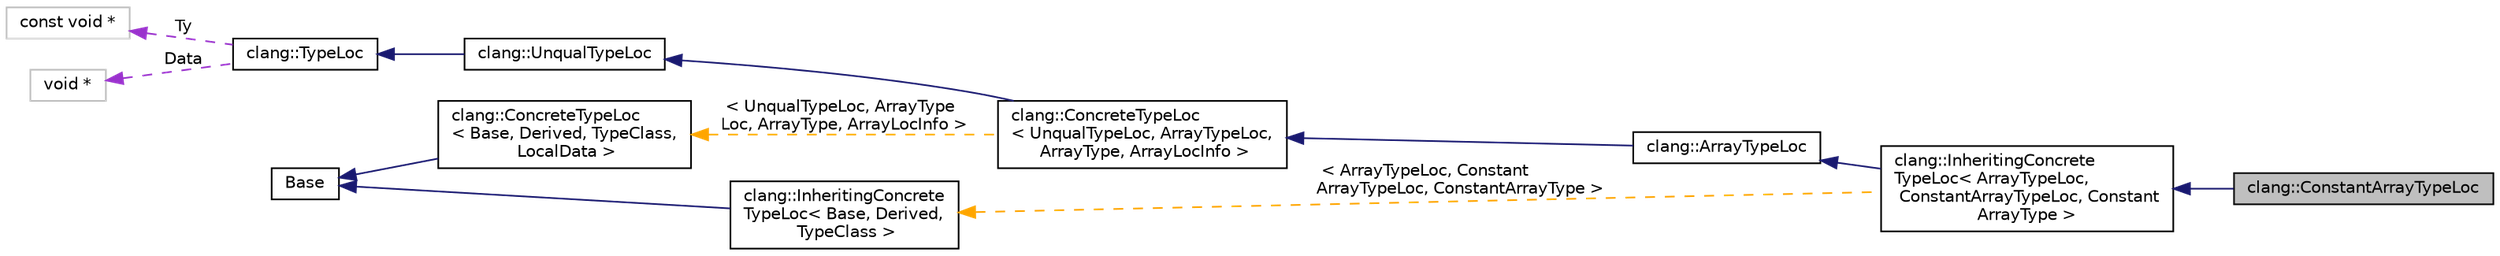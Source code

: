 digraph "clang::ConstantArrayTypeLoc"
{
 // LATEX_PDF_SIZE
  bgcolor="transparent";
  edge [fontname="Helvetica",fontsize="10",labelfontname="Helvetica",labelfontsize="10"];
  node [fontname="Helvetica",fontsize="10",shape=record];
  rankdir="LR";
  Node1 [label="clang::ConstantArrayTypeLoc",height=0.2,width=0.4,color="black", fillcolor="grey75", style="filled", fontcolor="black",tooltip=" "];
  Node2 -> Node1 [dir="back",color="midnightblue",fontsize="10",style="solid",fontname="Helvetica"];
  Node2 [label="clang::InheritingConcrete\lTypeLoc\< ArrayTypeLoc,\l ConstantArrayTypeLoc, Constant\lArrayType \>",height=0.2,width=0.4,color="black",URL="$classclang_1_1InheritingConcreteTypeLoc.html",tooltip=" "];
  Node3 -> Node2 [dir="back",color="midnightblue",fontsize="10",style="solid",fontname="Helvetica"];
  Node3 [label="clang::ArrayTypeLoc",height=0.2,width=0.4,color="black",URL="$classclang_1_1ArrayTypeLoc.html",tooltip="Wrapper for source info for arrays."];
  Node4 -> Node3 [dir="back",color="midnightblue",fontsize="10",style="solid",fontname="Helvetica"];
  Node4 [label="clang::ConcreteTypeLoc\l\< UnqualTypeLoc, ArrayTypeLoc,\l ArrayType, ArrayLocInfo \>",height=0.2,width=0.4,color="black",URL="$classclang_1_1ConcreteTypeLoc.html",tooltip=" "];
  Node5 -> Node4 [dir="back",color="midnightblue",fontsize="10",style="solid",fontname="Helvetica"];
  Node5 [label="clang::UnqualTypeLoc",height=0.2,width=0.4,color="black",URL="$classclang_1_1UnqualTypeLoc.html",tooltip="Wrapper of type source information for a type with no direct qualifiers."];
  Node6 -> Node5 [dir="back",color="midnightblue",fontsize="10",style="solid",fontname="Helvetica"];
  Node6 [label="clang::TypeLoc",height=0.2,width=0.4,color="black",URL="$classclang_1_1TypeLoc.html",tooltip="Base wrapper for a particular \"section\" of type source info."];
  Node7 -> Node6 [dir="back",color="darkorchid3",fontsize="10",style="dashed",label=" Ty" ,fontname="Helvetica"];
  Node7 [label="const void *",height=0.2,width=0.4,color="grey75",tooltip=" "];
  Node8 -> Node6 [dir="back",color="darkorchid3",fontsize="10",style="dashed",label=" Data" ,fontname="Helvetica"];
  Node8 [label="void *",height=0.2,width=0.4,color="grey75",tooltip=" "];
  Node9 -> Node4 [dir="back",color="orange",fontsize="10",style="dashed",label=" \< UnqualTypeLoc, ArrayType\lLoc, ArrayType, ArrayLocInfo \>" ,fontname="Helvetica"];
  Node9 [label="clang::ConcreteTypeLoc\l\< Base, Derived, TypeClass,\l LocalData \>",height=0.2,width=0.4,color="black",URL="$classclang_1_1ConcreteTypeLoc.html",tooltip="A metaprogramming base class for TypeLoc classes which correspond to a particular Type subclass."];
  Node10 -> Node9 [dir="back",color="midnightblue",fontsize="10",style="solid",fontname="Helvetica"];
  Node10 [label="Base",height=0.2,width=0.4,color="black",URL="$classBase.html",tooltip=" "];
  Node11 -> Node2 [dir="back",color="orange",fontsize="10",style="dashed",label=" \< ArrayTypeLoc, Constant\lArrayTypeLoc, ConstantArrayType \>" ,fontname="Helvetica"];
  Node11 [label="clang::InheritingConcrete\lTypeLoc\< Base, Derived,\l TypeClass \>",height=0.2,width=0.4,color="black",URL="$classclang_1_1InheritingConcreteTypeLoc.html",tooltip="A metaprogramming class designed for concrete subtypes of abstract types where all subtypes share equ..."];
  Node10 -> Node11 [dir="back",color="midnightblue",fontsize="10",style="solid",fontname="Helvetica"];
}

